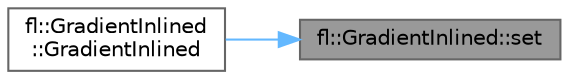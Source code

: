 digraph "fl::GradientInlined::set"
{
 // INTERACTIVE_SVG=YES
 // LATEX_PDF_SIZE
  bgcolor="transparent";
  edge [fontname=Helvetica,fontsize=10,labelfontname=Helvetica,labelfontsize=10];
  node [fontname=Helvetica,fontsize=10,shape=box,height=0.2,width=0.4];
  rankdir="RL";
  Node1 [id="Node000001",label="fl::GradientInlined::set",height=0.2,width=0.4,color="gray40", fillcolor="grey60", style="filled", fontcolor="black",tooltip=" "];
  Node1 -> Node2 [id="edge1_Node000001_Node000002",dir="back",color="steelblue1",style="solid",tooltip=" "];
  Node2 [id="Node000002",label="fl::GradientInlined\l::GradientInlined",height=0.2,width=0.4,color="grey40", fillcolor="white", style="filled",URL="$d0/db5/classfl_1_1_gradient_inlined_af1137b889290f72129e430a20b1bc0b9.html#af1137b889290f72129e430a20b1bc0b9",tooltip=" "];
}
